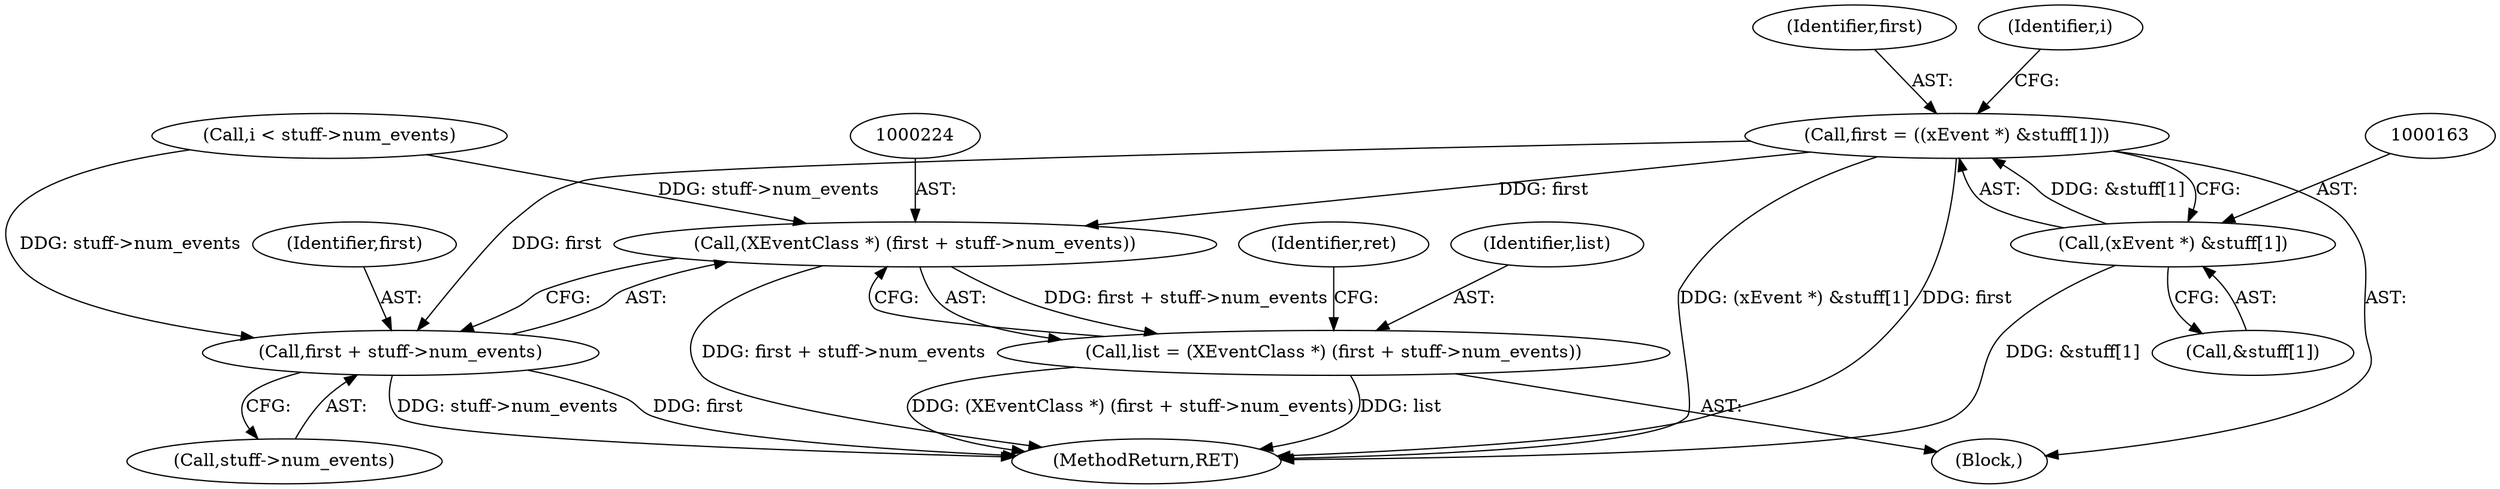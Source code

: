 digraph "0_xserver_8caed4df36b1f802b4992edcfd282cbeeec35d9d@pointer" {
"1000160" [label="(Call,first = ((xEvent *) &stuff[1]))"];
"1000162" [label="(Call,(xEvent *) &stuff[1])"];
"1000223" [label="(Call,(XEventClass *) (first + stuff->num_events))"];
"1000221" [label="(Call,list = (XEventClass *) (first + stuff->num_events))"];
"1000225" [label="(Call,first + stuff->num_events)"];
"1000221" [label="(Call,list = (XEventClass *) (first + stuff->num_events))"];
"1000162" [label="(Call,(xEvent *) &stuff[1])"];
"1000103" [label="(Block,)"];
"1000225" [label="(Call,first + stuff->num_events)"];
"1000261" [label="(MethodReturn,RET)"];
"1000160" [label="(Call,first = ((xEvent *) &stuff[1]))"];
"1000226" [label="(Identifier,first)"];
"1000223" [label="(Call,(XEventClass *) (first + stuff->num_events))"];
"1000227" [label="(Call,stuff->num_events)"];
"1000172" [label="(Call,i < stuff->num_events)"];
"1000222" [label="(Identifier,list)"];
"1000164" [label="(Call,&stuff[1])"];
"1000231" [label="(Identifier,ret)"];
"1000161" [label="(Identifier,first)"];
"1000170" [label="(Identifier,i)"];
"1000160" -> "1000103"  [label="AST: "];
"1000160" -> "1000162"  [label="CFG: "];
"1000161" -> "1000160"  [label="AST: "];
"1000162" -> "1000160"  [label="AST: "];
"1000170" -> "1000160"  [label="CFG: "];
"1000160" -> "1000261"  [label="DDG: (xEvent *) &stuff[1]"];
"1000160" -> "1000261"  [label="DDG: first"];
"1000162" -> "1000160"  [label="DDG: &stuff[1]"];
"1000160" -> "1000223"  [label="DDG: first"];
"1000160" -> "1000225"  [label="DDG: first"];
"1000162" -> "1000164"  [label="CFG: "];
"1000163" -> "1000162"  [label="AST: "];
"1000164" -> "1000162"  [label="AST: "];
"1000162" -> "1000261"  [label="DDG: &stuff[1]"];
"1000223" -> "1000221"  [label="AST: "];
"1000223" -> "1000225"  [label="CFG: "];
"1000224" -> "1000223"  [label="AST: "];
"1000225" -> "1000223"  [label="AST: "];
"1000221" -> "1000223"  [label="CFG: "];
"1000223" -> "1000261"  [label="DDG: first + stuff->num_events"];
"1000223" -> "1000221"  [label="DDG: first + stuff->num_events"];
"1000172" -> "1000223"  [label="DDG: stuff->num_events"];
"1000221" -> "1000103"  [label="AST: "];
"1000222" -> "1000221"  [label="AST: "];
"1000231" -> "1000221"  [label="CFG: "];
"1000221" -> "1000261"  [label="DDG: (XEventClass *) (first + stuff->num_events)"];
"1000221" -> "1000261"  [label="DDG: list"];
"1000225" -> "1000227"  [label="CFG: "];
"1000226" -> "1000225"  [label="AST: "];
"1000227" -> "1000225"  [label="AST: "];
"1000225" -> "1000261"  [label="DDG: first"];
"1000225" -> "1000261"  [label="DDG: stuff->num_events"];
"1000172" -> "1000225"  [label="DDG: stuff->num_events"];
}

